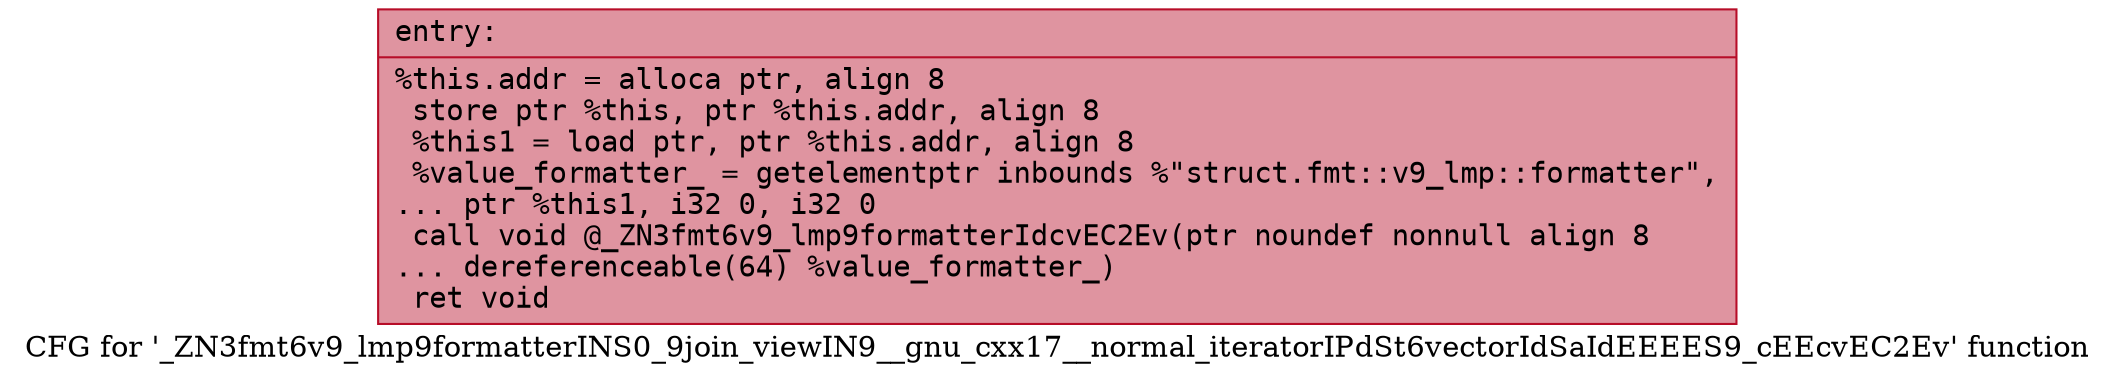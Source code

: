 digraph "CFG for '_ZN3fmt6v9_lmp9formatterINS0_9join_viewIN9__gnu_cxx17__normal_iteratorIPdSt6vectorIdSaIdEEEES9_cEEcvEC2Ev' function" {
	label="CFG for '_ZN3fmt6v9_lmp9formatterINS0_9join_viewIN9__gnu_cxx17__normal_iteratorIPdSt6vectorIdSaIdEEEES9_cEEcvEC2Ev' function";

	Node0x556bfea5be80 [shape=record,color="#b70d28ff", style=filled, fillcolor="#b70d2870" fontname="Courier",label="{entry:\l|  %this.addr = alloca ptr, align 8\l  store ptr %this, ptr %this.addr, align 8\l  %this1 = load ptr, ptr %this.addr, align 8\l  %value_formatter_ = getelementptr inbounds %\"struct.fmt::v9_lmp::formatter\",\l... ptr %this1, i32 0, i32 0\l  call void @_ZN3fmt6v9_lmp9formatterIdcvEC2Ev(ptr noundef nonnull align 8\l... dereferenceable(64) %value_formatter_)\l  ret void\l}"];
}
